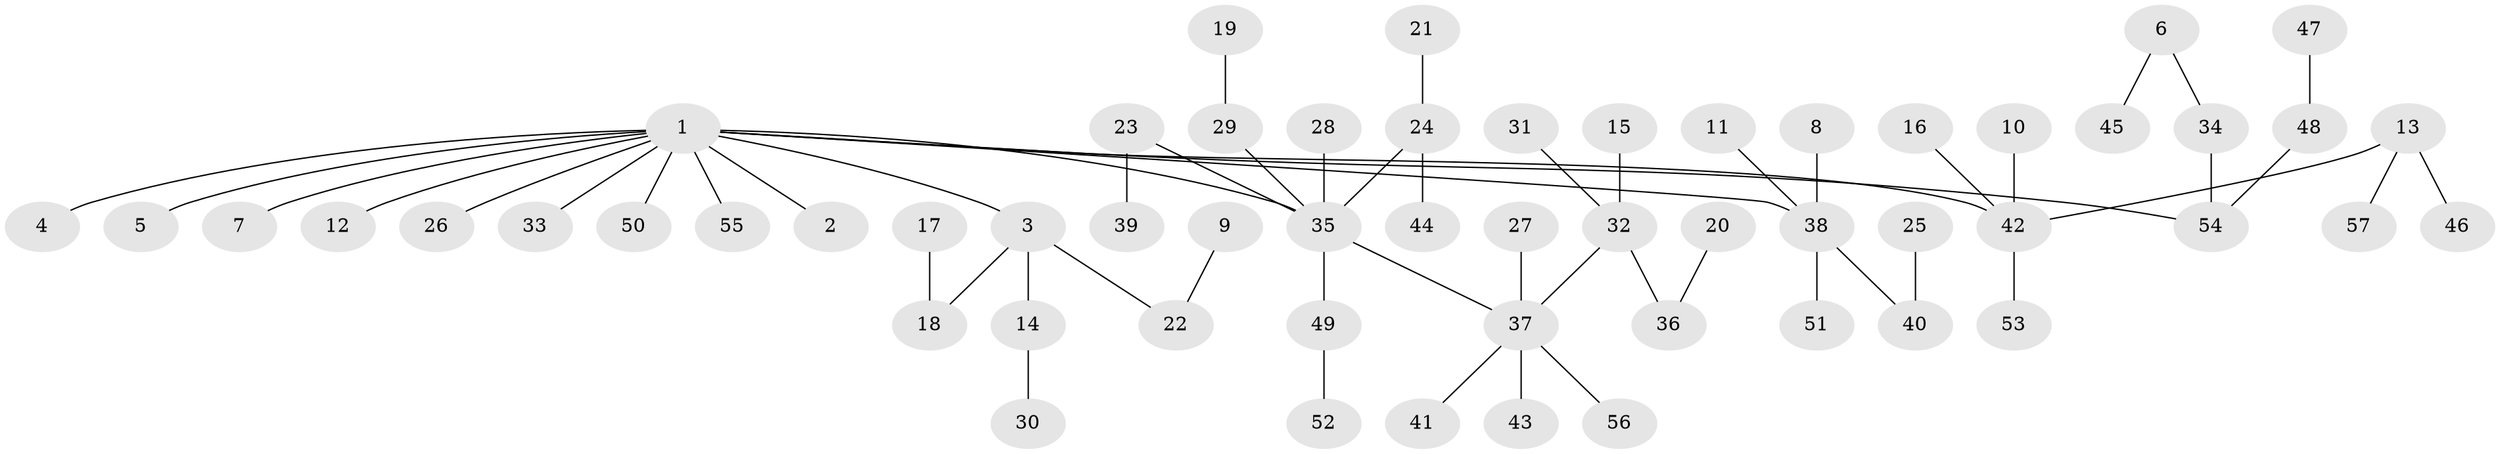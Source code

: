 // original degree distribution, {4: 0.02654867256637168, 9: 0.008849557522123894, 5: 0.035398230088495575, 7: 0.008849557522123894, 3: 0.21238938053097345, 1: 0.5309734513274337, 6: 0.008849557522123894, 2: 0.168141592920354}
// Generated by graph-tools (version 1.1) at 2025/26/03/09/25 03:26:26]
// undirected, 57 vertices, 56 edges
graph export_dot {
graph [start="1"]
  node [color=gray90,style=filled];
  1;
  2;
  3;
  4;
  5;
  6;
  7;
  8;
  9;
  10;
  11;
  12;
  13;
  14;
  15;
  16;
  17;
  18;
  19;
  20;
  21;
  22;
  23;
  24;
  25;
  26;
  27;
  28;
  29;
  30;
  31;
  32;
  33;
  34;
  35;
  36;
  37;
  38;
  39;
  40;
  41;
  42;
  43;
  44;
  45;
  46;
  47;
  48;
  49;
  50;
  51;
  52;
  53;
  54;
  55;
  56;
  57;
  1 -- 2 [weight=1.0];
  1 -- 3 [weight=1.0];
  1 -- 4 [weight=1.0];
  1 -- 5 [weight=1.0];
  1 -- 7 [weight=1.0];
  1 -- 12 [weight=1.0];
  1 -- 26 [weight=1.0];
  1 -- 33 [weight=1.0];
  1 -- 35 [weight=1.0];
  1 -- 38 [weight=1.0];
  1 -- 42 [weight=1.0];
  1 -- 50 [weight=1.0];
  1 -- 54 [weight=1.0];
  1 -- 55 [weight=1.0];
  3 -- 14 [weight=1.0];
  3 -- 18 [weight=1.0];
  3 -- 22 [weight=1.0];
  6 -- 34 [weight=1.0];
  6 -- 45 [weight=1.0];
  8 -- 38 [weight=1.0];
  9 -- 22 [weight=1.0];
  10 -- 42 [weight=1.0];
  11 -- 38 [weight=1.0];
  13 -- 42 [weight=1.0];
  13 -- 46 [weight=1.0];
  13 -- 57 [weight=1.0];
  14 -- 30 [weight=1.0];
  15 -- 32 [weight=1.0];
  16 -- 42 [weight=1.0];
  17 -- 18 [weight=1.0];
  19 -- 29 [weight=1.0];
  20 -- 36 [weight=1.0];
  21 -- 24 [weight=1.0];
  23 -- 35 [weight=1.0];
  23 -- 39 [weight=1.0];
  24 -- 35 [weight=1.0];
  24 -- 44 [weight=1.0];
  25 -- 40 [weight=1.0];
  27 -- 37 [weight=1.0];
  28 -- 35 [weight=1.0];
  29 -- 35 [weight=1.0];
  31 -- 32 [weight=1.0];
  32 -- 36 [weight=1.0];
  32 -- 37 [weight=1.0];
  34 -- 54 [weight=1.0];
  35 -- 37 [weight=1.0];
  35 -- 49 [weight=1.0];
  37 -- 41 [weight=1.0];
  37 -- 43 [weight=1.0];
  37 -- 56 [weight=1.0];
  38 -- 40 [weight=1.0];
  38 -- 51 [weight=1.0];
  42 -- 53 [weight=1.0];
  47 -- 48 [weight=1.0];
  48 -- 54 [weight=1.0];
  49 -- 52 [weight=1.0];
}
